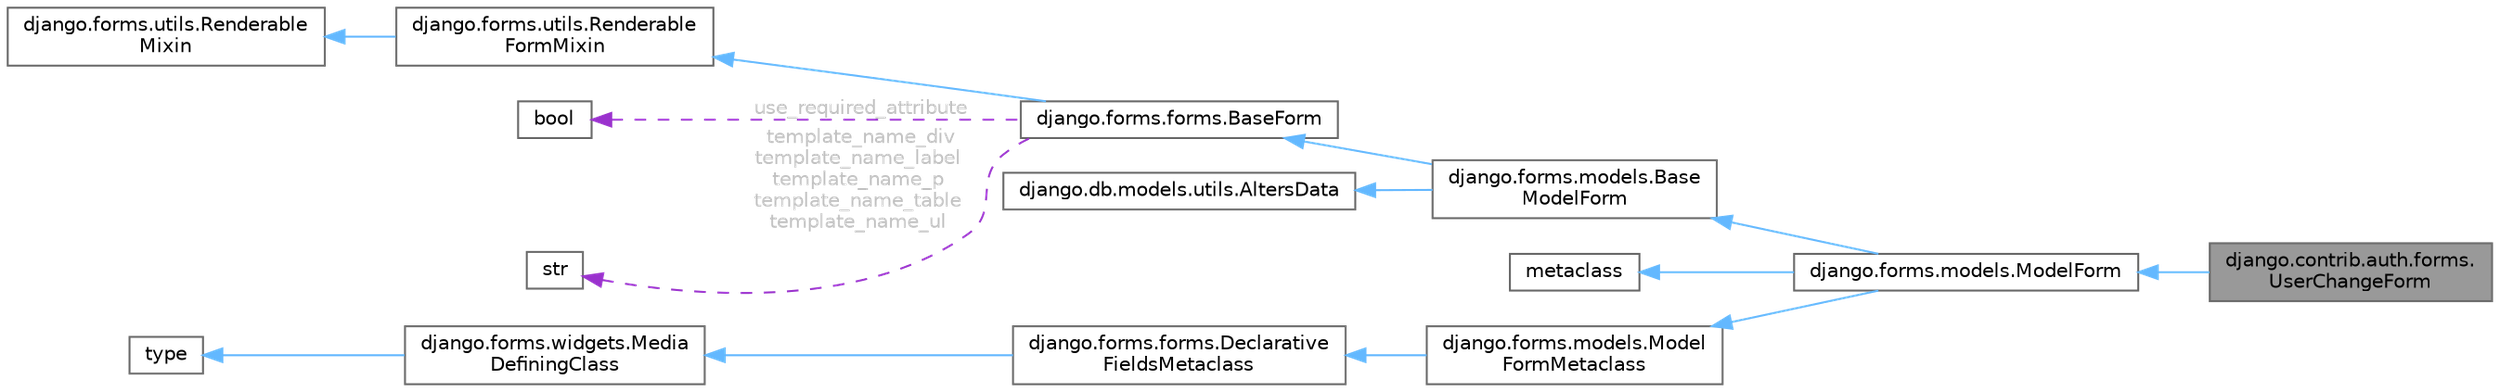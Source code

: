 digraph "django.contrib.auth.forms.UserChangeForm"
{
 // LATEX_PDF_SIZE
  bgcolor="transparent";
  edge [fontname=Helvetica,fontsize=10,labelfontname=Helvetica,labelfontsize=10];
  node [fontname=Helvetica,fontsize=10,shape=box,height=0.2,width=0.4];
  rankdir="LR";
  Node1 [id="Node000001",label="django.contrib.auth.forms.\lUserChangeForm",height=0.2,width=0.4,color="gray40", fillcolor="grey60", style="filled", fontcolor="black",tooltip=" "];
  Node2 -> Node1 [id="edge14_Node000001_Node000002",dir="back",color="steelblue1",style="solid",tooltip=" "];
  Node2 [id="Node000002",label="django.forms.models.ModelForm",height=0.2,width=0.4,color="gray40", fillcolor="white", style="filled",URL="$classdjango_1_1forms_1_1models_1_1ModelForm.html",tooltip=" "];
  Node3 -> Node2 [id="edge15_Node000002_Node000003",dir="back",color="steelblue1",style="solid",tooltip=" "];
  Node3 [id="Node000003",label="django.forms.models.Base\lModelForm",height=0.2,width=0.4,color="gray40", fillcolor="white", style="filled",URL="$classdjango_1_1forms_1_1models_1_1BaseModelForm.html",tooltip=" "];
  Node4 -> Node3 [id="edge16_Node000003_Node000004",dir="back",color="steelblue1",style="solid",tooltip=" "];
  Node4 [id="Node000004",label="django.forms.forms.BaseForm",height=0.2,width=0.4,color="gray40", fillcolor="white", style="filled",URL="$classdjango_1_1forms_1_1forms_1_1BaseForm.html",tooltip=" "];
  Node5 -> Node4 [id="edge17_Node000004_Node000005",dir="back",color="steelblue1",style="solid",tooltip=" "];
  Node5 [id="Node000005",label="django.forms.utils.Renderable\lFormMixin",height=0.2,width=0.4,color="gray40", fillcolor="white", style="filled",URL="$classdjango_1_1forms_1_1utils_1_1RenderableFormMixin.html",tooltip=" "];
  Node6 -> Node5 [id="edge18_Node000005_Node000006",dir="back",color="steelblue1",style="solid",tooltip=" "];
  Node6 [id="Node000006",label="django.forms.utils.Renderable\lMixin",height=0.2,width=0.4,color="gray40", fillcolor="white", style="filled",URL="$classdjango_1_1forms_1_1utils_1_1RenderableMixin.html",tooltip=" "];
  Node7 -> Node4 [id="edge19_Node000004_Node000007",dir="back",color="darkorchid3",style="dashed",tooltip=" ",label=" use_required_attribute",fontcolor="grey" ];
  Node7 [id="Node000007",label="bool",height=0.2,width=0.4,color="gray40", fillcolor="white", style="filled",tooltip=" "];
  Node8 -> Node4 [id="edge20_Node000004_Node000008",dir="back",color="darkorchid3",style="dashed",tooltip=" ",label=" template_name_div\ntemplate_name_label\ntemplate_name_p\ntemplate_name_table\ntemplate_name_ul",fontcolor="grey" ];
  Node8 [id="Node000008",label="str",height=0.2,width=0.4,color="gray40", fillcolor="white", style="filled",tooltip=" "];
  Node9 -> Node3 [id="edge21_Node000003_Node000009",dir="back",color="steelblue1",style="solid",tooltip=" "];
  Node9 [id="Node000009",label="django.db.models.utils.AltersData",height=0.2,width=0.4,color="gray40", fillcolor="white", style="filled",URL="$classdjango_1_1db_1_1models_1_1utils_1_1AltersData.html",tooltip=" "];
  Node10 -> Node2 [id="edge22_Node000002_Node000010",dir="back",color="steelblue1",style="solid",tooltip=" "];
  Node10 [id="Node000010",label="metaclass",height=0.2,width=0.4,color="gray40", fillcolor="white", style="filled",tooltip=" "];
  Node11 -> Node2 [id="edge23_Node000002_Node000011",dir="back",color="steelblue1",style="solid",tooltip=" "];
  Node11 [id="Node000011",label="django.forms.models.Model\lFormMetaclass",height=0.2,width=0.4,color="gray40", fillcolor="white", style="filled",URL="$classdjango_1_1forms_1_1models_1_1ModelFormMetaclass.html",tooltip=" "];
  Node12 -> Node11 [id="edge24_Node000011_Node000012",dir="back",color="steelblue1",style="solid",tooltip=" "];
  Node12 [id="Node000012",label="django.forms.forms.Declarative\lFieldsMetaclass",height=0.2,width=0.4,color="gray40", fillcolor="white", style="filled",URL="$classdjango_1_1forms_1_1forms_1_1DeclarativeFieldsMetaclass.html",tooltip=" "];
  Node13 -> Node12 [id="edge25_Node000012_Node000013",dir="back",color="steelblue1",style="solid",tooltip=" "];
  Node13 [id="Node000013",label="django.forms.widgets.Media\lDefiningClass",height=0.2,width=0.4,color="gray40", fillcolor="white", style="filled",URL="$classdjango_1_1forms_1_1widgets_1_1MediaDefiningClass.html",tooltip=" "];
  Node14 -> Node13 [id="edge26_Node000013_Node000014",dir="back",color="steelblue1",style="solid",tooltip=" "];
  Node14 [id="Node000014",label="type",height=0.2,width=0.4,color="gray40", fillcolor="white", style="filled",tooltip=" "];
}
